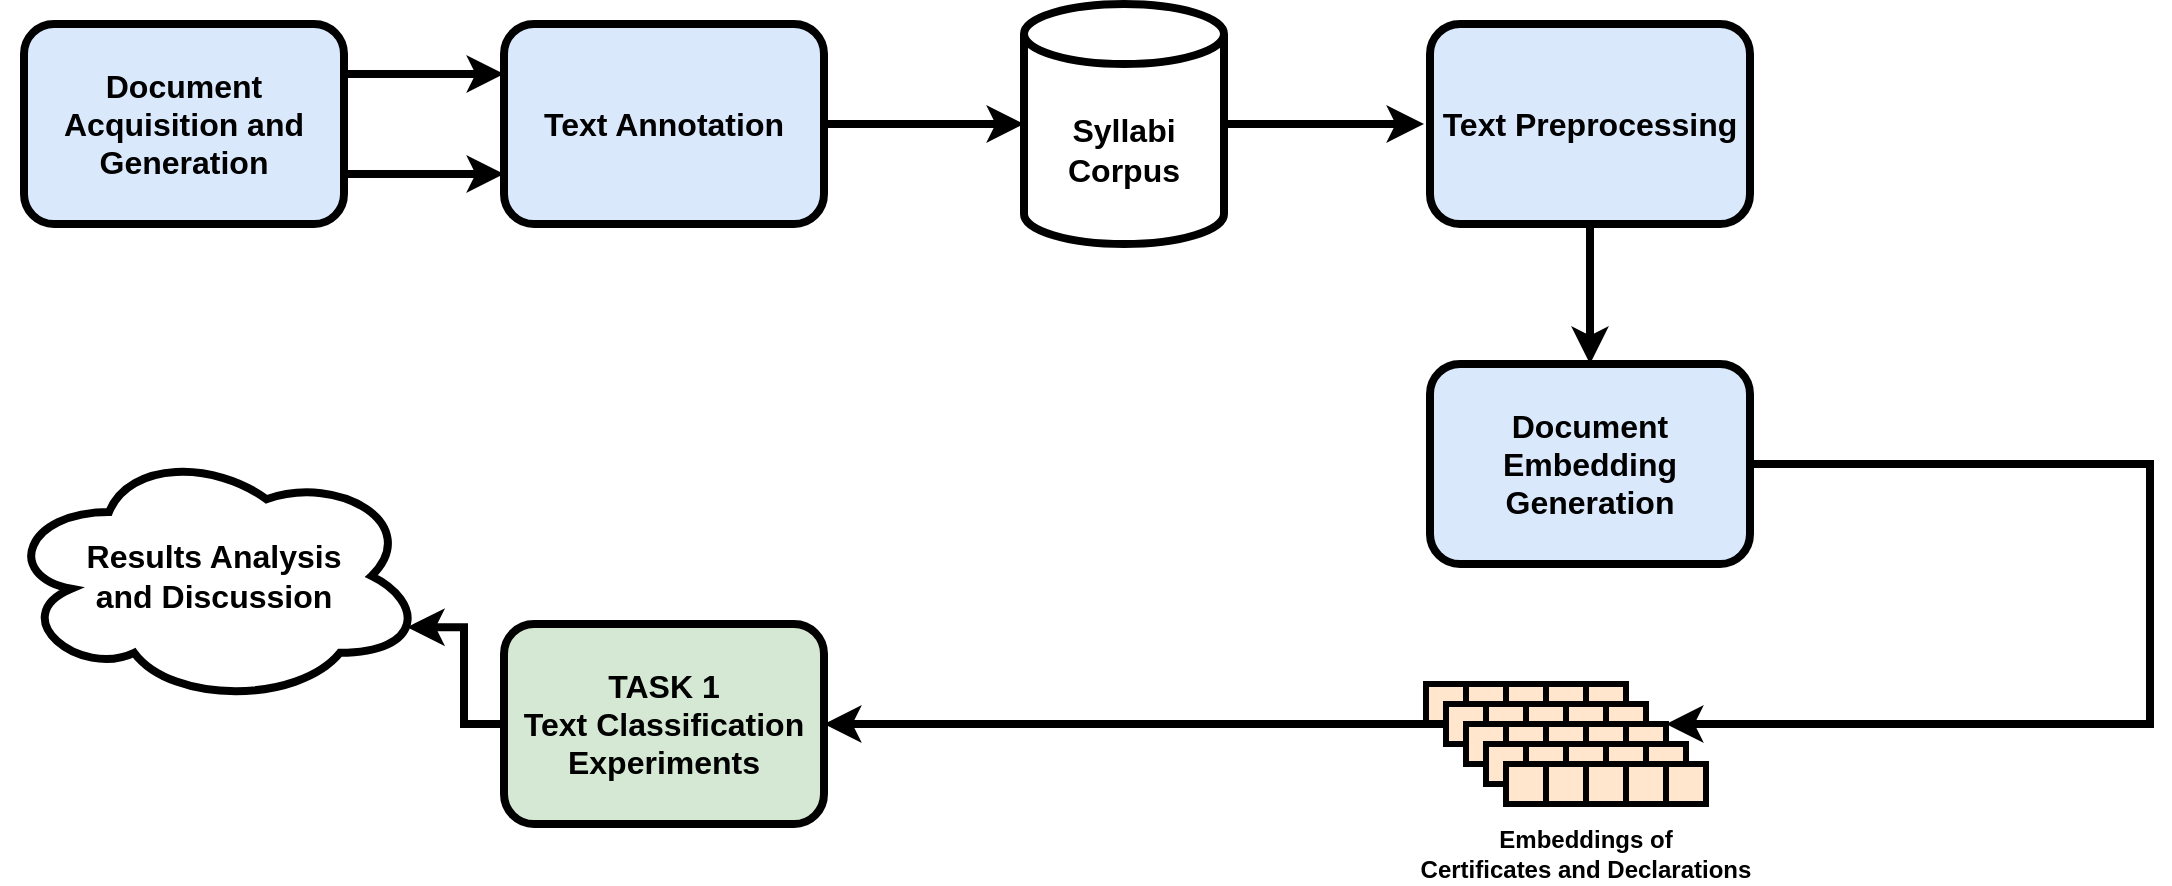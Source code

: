 <mxfile version="24.7.7">
  <diagram id="C5RBs43oDa-KdzZeNtuy" name="Page-1">
    <mxGraphModel dx="2189" dy="793" grid="1" gridSize="10" guides="1" tooltips="1" connect="1" arrows="1" fold="1" page="1" pageScale="1" pageWidth="827" pageHeight="1169" math="0" shadow="0">
      <root>
        <mxCell id="WIyWlLk6GJQsqaUBKTNV-0" />
        <mxCell id="WIyWlLk6GJQsqaUBKTNV-1" parent="WIyWlLk6GJQsqaUBKTNV-0" />
        <mxCell id="WIyWlLk6GJQsqaUBKTNV-3" value="Text Annotation" style="rounded=1;whiteSpace=wrap;html=1;fontSize=16;glass=0;strokeWidth=4;shadow=0;fillColor=#dae8fc;strokeColor=#000000;fontStyle=1" parent="WIyWlLk6GJQsqaUBKTNV-1" vertex="1">
          <mxGeometry x="180" y="120" width="160" height="100" as="geometry" />
        </mxCell>
        <mxCell id="Eif-Y_7FqQBooWfOUIWj-6" style="edgeStyle=orthogonalEdgeStyle;rounded=0;orthogonalLoop=1;jettySize=auto;html=1;strokeWidth=4;" parent="WIyWlLk6GJQsqaUBKTNV-1" source="A8sizdN1FHd-sE4lPlB5-0" edge="1">
          <mxGeometry relative="1" as="geometry">
            <mxPoint x="640" y="170" as="targetPoint" />
          </mxGeometry>
        </mxCell>
        <mxCell id="A8sizdN1FHd-sE4lPlB5-0" value="&lt;div style=&quot;font-size: 16px;&quot;&gt;Syllabi&lt;/div&gt;&lt;div style=&quot;font-size: 16px;&quot;&gt;Corpus&lt;/div&gt;" style="shape=cylinder3;whiteSpace=wrap;html=1;boundedLbl=1;backgroundOutline=1;size=15;fontSize=16;fontStyle=1;strokeWidth=4;" parent="WIyWlLk6GJQsqaUBKTNV-1" vertex="1">
          <mxGeometry x="440" y="110" width="100" height="120" as="geometry" />
        </mxCell>
        <mxCell id="Eif-Y_7FqQBooWfOUIWj-8" style="edgeStyle=orthogonalEdgeStyle;rounded=0;orthogonalLoop=1;jettySize=auto;html=1;exitX=0;exitY=0.5;exitDx=0;exitDy=0;entryX=1;entryY=0;entryDx=0;entryDy=0;strokeWidth=4;" parent="WIyWlLk6GJQsqaUBKTNV-1" source="A8sizdN1FHd-sE4lPlB5-6" target="A8sizdN1FHd-sE4lPlB5-92" edge="1">
          <mxGeometry relative="1" as="geometry">
            <Array as="points">
              <mxPoint x="1003" y="340" />
              <mxPoint x="1003" y="470" />
            </Array>
          </mxGeometry>
        </mxCell>
        <mxCell id="A8sizdN1FHd-sE4lPlB5-6" value="&lt;div&gt;Document Embedding&lt;/div&gt;&lt;div&gt;Generation&lt;br&gt;&lt;/div&gt;" style="rounded=1;whiteSpace=wrap;html=1;fontSize=16;glass=0;strokeWidth=4;shadow=0;fillColor=#dae8fc;strokeColor=#000000;fontStyle=1" parent="WIyWlLk6GJQsqaUBKTNV-1" vertex="1">
          <mxGeometry x="643" y="290" width="160" height="100" as="geometry" />
        </mxCell>
        <mxCell id="A8sizdN1FHd-sE4lPlB5-21" style="edgeStyle=orthogonalEdgeStyle;rounded=0;orthogonalLoop=1;jettySize=auto;html=1;exitX=0.5;exitY=1;exitDx=0;exitDy=0;entryX=0.5;entryY=0;entryDx=0;entryDy=0;strokeWidth=4;" parent="WIyWlLk6GJQsqaUBKTNV-1" source="A8sizdN1FHd-sE4lPlB5-16" target="A8sizdN1FHd-sE4lPlB5-6" edge="1">
          <mxGeometry relative="1" as="geometry" />
        </mxCell>
        <mxCell id="A8sizdN1FHd-sE4lPlB5-16" value="Text Preprocessing" style="rounded=1;whiteSpace=wrap;html=1;fontSize=16;glass=0;strokeWidth=4;shadow=0;fillColor=#dae8fc;strokeColor=#000000;fontStyle=1" parent="WIyWlLk6GJQsqaUBKTNV-1" vertex="1">
          <mxGeometry x="643" y="120" width="160" height="100" as="geometry" />
        </mxCell>
        <mxCell id="A8sizdN1FHd-sE4lPlB5-22" value="" style="rounded=0;whiteSpace=wrap;html=1;strokeWidth=3;fillColor=#ffe6cc;strokeColor=#000000;" parent="WIyWlLk6GJQsqaUBKTNV-1" vertex="1">
          <mxGeometry x="641" y="450" width="20" height="20" as="geometry" />
        </mxCell>
        <mxCell id="A8sizdN1FHd-sE4lPlB5-47" value="" style="rounded=0;whiteSpace=wrap;html=1;strokeWidth=3;fillColor=#ffe6cc;strokeColor=#000000;" parent="WIyWlLk6GJQsqaUBKTNV-1" vertex="1">
          <mxGeometry x="661" y="450" width="20" height="20" as="geometry" />
        </mxCell>
        <mxCell id="A8sizdN1FHd-sE4lPlB5-48" value="" style="rounded=0;whiteSpace=wrap;html=1;strokeWidth=3;fillColor=#ffe6cc;strokeColor=#000000;" parent="WIyWlLk6GJQsqaUBKTNV-1" vertex="1">
          <mxGeometry x="681" y="450" width="20" height="20" as="geometry" />
        </mxCell>
        <mxCell id="A8sizdN1FHd-sE4lPlB5-50" value="" style="rounded=0;whiteSpace=wrap;html=1;strokeWidth=3;fillColor=#ffe6cc;strokeColor=#000000;" parent="WIyWlLk6GJQsqaUBKTNV-1" vertex="1">
          <mxGeometry x="701" y="450" width="20" height="20" as="geometry" />
        </mxCell>
        <mxCell id="A8sizdN1FHd-sE4lPlB5-51" value="" style="rounded=0;whiteSpace=wrap;html=1;strokeWidth=3;fillColor=#ffe6cc;strokeColor=#000000;" parent="WIyWlLk6GJQsqaUBKTNV-1" vertex="1">
          <mxGeometry x="721" y="450" width="20" height="20" as="geometry" />
        </mxCell>
        <mxCell id="A8sizdN1FHd-sE4lPlB5-135" style="edgeStyle=orthogonalEdgeStyle;rounded=0;orthogonalLoop=1;jettySize=auto;html=1;entryX=1;entryY=0.5;entryDx=0;entryDy=0;strokeWidth=4;" parent="WIyWlLk6GJQsqaUBKTNV-1" source="A8sizdN1FHd-sE4lPlB5-83" target="A8sizdN1FHd-sE4lPlB5-129" edge="1">
          <mxGeometry relative="1" as="geometry">
            <mxPoint x="558" y="470" as="targetPoint" />
          </mxGeometry>
        </mxCell>
        <mxCell id="A8sizdN1FHd-sE4lPlB5-83" value="" style="rounded=0;whiteSpace=wrap;html=1;strokeWidth=3;fillColor=#ffe6cc;strokeColor=#000000;" parent="WIyWlLk6GJQsqaUBKTNV-1" vertex="1">
          <mxGeometry x="651" y="460" width="20" height="20" as="geometry" />
        </mxCell>
        <mxCell id="A8sizdN1FHd-sE4lPlB5-84" value="" style="rounded=0;whiteSpace=wrap;html=1;strokeWidth=3;fillColor=#ffe6cc;strokeColor=#000000;" parent="WIyWlLk6GJQsqaUBKTNV-1" vertex="1">
          <mxGeometry x="671" y="460" width="20" height="20" as="geometry" />
        </mxCell>
        <mxCell id="A8sizdN1FHd-sE4lPlB5-85" value="" style="rounded=0;whiteSpace=wrap;html=1;strokeWidth=3;fillColor=#ffe6cc;strokeColor=#000000;" parent="WIyWlLk6GJQsqaUBKTNV-1" vertex="1">
          <mxGeometry x="691" y="460" width="20" height="20" as="geometry" />
        </mxCell>
        <mxCell id="A8sizdN1FHd-sE4lPlB5-86" value="" style="rounded=0;whiteSpace=wrap;html=1;strokeWidth=3;fillColor=#ffe6cc;strokeColor=#000000;" parent="WIyWlLk6GJQsqaUBKTNV-1" vertex="1">
          <mxGeometry x="711" y="460" width="20" height="20" as="geometry" />
        </mxCell>
        <mxCell id="A8sizdN1FHd-sE4lPlB5-87" value="" style="rounded=0;whiteSpace=wrap;html=1;strokeWidth=3;fillColor=#ffe6cc;strokeColor=#000000;" parent="WIyWlLk6GJQsqaUBKTNV-1" vertex="1">
          <mxGeometry x="731" y="460" width="20" height="20" as="geometry" />
        </mxCell>
        <mxCell id="A8sizdN1FHd-sE4lPlB5-88" value="" style="rounded=0;whiteSpace=wrap;html=1;strokeWidth=3;fillColor=#ffe6cc;strokeColor=#000000;" parent="WIyWlLk6GJQsqaUBKTNV-1" vertex="1">
          <mxGeometry x="661" y="470" width="20" height="20" as="geometry" />
        </mxCell>
        <mxCell id="A8sizdN1FHd-sE4lPlB5-89" value="" style="rounded=0;whiteSpace=wrap;html=1;strokeWidth=3;fillColor=#ffe6cc;strokeColor=#000000;" parent="WIyWlLk6GJQsqaUBKTNV-1" vertex="1">
          <mxGeometry x="681" y="470" width="20" height="20" as="geometry" />
        </mxCell>
        <mxCell id="A8sizdN1FHd-sE4lPlB5-90" value="" style="rounded=0;whiteSpace=wrap;html=1;strokeWidth=3;fillColor=#ffe6cc;strokeColor=#000000;" parent="WIyWlLk6GJQsqaUBKTNV-1" vertex="1">
          <mxGeometry x="701" y="470" width="20" height="20" as="geometry" />
        </mxCell>
        <mxCell id="A8sizdN1FHd-sE4lPlB5-91" value="" style="rounded=0;whiteSpace=wrap;html=1;strokeWidth=3;fillColor=#ffe6cc;strokeColor=#000000;" parent="WIyWlLk6GJQsqaUBKTNV-1" vertex="1">
          <mxGeometry x="721" y="470" width="20" height="20" as="geometry" />
        </mxCell>
        <mxCell id="A8sizdN1FHd-sE4lPlB5-92" value="" style="rounded=0;whiteSpace=wrap;html=1;strokeWidth=3;fillColor=#ffe6cc;strokeColor=#000000;" parent="WIyWlLk6GJQsqaUBKTNV-1" vertex="1">
          <mxGeometry x="741" y="470" width="20" height="20" as="geometry" />
        </mxCell>
        <mxCell id="A8sizdN1FHd-sE4lPlB5-93" value="" style="rounded=0;whiteSpace=wrap;html=1;strokeWidth=3;fillColor=#ffe6cc;strokeColor=#000000;" parent="WIyWlLk6GJQsqaUBKTNV-1" vertex="1">
          <mxGeometry x="671" y="480" width="20" height="20" as="geometry" />
        </mxCell>
        <mxCell id="A8sizdN1FHd-sE4lPlB5-94" value="" style="rounded=0;whiteSpace=wrap;html=1;strokeWidth=3;fillColor=#ffe6cc;strokeColor=#000000;" parent="WIyWlLk6GJQsqaUBKTNV-1" vertex="1">
          <mxGeometry x="691" y="480" width="20" height="20" as="geometry" />
        </mxCell>
        <mxCell id="A8sizdN1FHd-sE4lPlB5-95" value="" style="rounded=0;whiteSpace=wrap;html=1;strokeWidth=3;fillColor=#ffe6cc;strokeColor=#000000;" parent="WIyWlLk6GJQsqaUBKTNV-1" vertex="1">
          <mxGeometry x="711" y="480" width="20" height="20" as="geometry" />
        </mxCell>
        <mxCell id="A8sizdN1FHd-sE4lPlB5-96" value="" style="rounded=0;whiteSpace=wrap;html=1;strokeWidth=3;fillColor=#ffe6cc;strokeColor=#000000;" parent="WIyWlLk6GJQsqaUBKTNV-1" vertex="1">
          <mxGeometry x="731" y="480" width="20" height="20" as="geometry" />
        </mxCell>
        <mxCell id="A8sizdN1FHd-sE4lPlB5-97" value="" style="rounded=0;whiteSpace=wrap;html=1;strokeWidth=3;fillColor=#ffe6cc;strokeColor=#000000;" parent="WIyWlLk6GJQsqaUBKTNV-1" vertex="1">
          <mxGeometry x="751" y="480" width="20" height="20" as="geometry" />
        </mxCell>
        <mxCell id="A8sizdN1FHd-sE4lPlB5-98" value="" style="rounded=0;whiteSpace=wrap;html=1;strokeWidth=3;fillColor=#ffe6cc;strokeColor=#000000;" parent="WIyWlLk6GJQsqaUBKTNV-1" vertex="1">
          <mxGeometry x="681" y="490" width="20" height="20" as="geometry" />
        </mxCell>
        <mxCell id="A8sizdN1FHd-sE4lPlB5-99" value="" style="rounded=0;whiteSpace=wrap;html=1;strokeWidth=3;fillColor=#ffe6cc;strokeColor=#000000;" parent="WIyWlLk6GJQsqaUBKTNV-1" vertex="1">
          <mxGeometry x="701" y="490" width="20" height="20" as="geometry" />
        </mxCell>
        <mxCell id="A8sizdN1FHd-sE4lPlB5-100" value="" style="rounded=0;whiteSpace=wrap;html=1;strokeWidth=3;fillColor=#ffe6cc;strokeColor=#000000;" parent="WIyWlLk6GJQsqaUBKTNV-1" vertex="1">
          <mxGeometry x="721" y="490" width="20" height="20" as="geometry" />
        </mxCell>
        <mxCell id="A8sizdN1FHd-sE4lPlB5-101" value="" style="rounded=0;whiteSpace=wrap;html=1;strokeWidth=3;fillColor=#ffe6cc;strokeColor=#000000;" parent="WIyWlLk6GJQsqaUBKTNV-1" vertex="1">
          <mxGeometry x="741" y="490" width="20" height="20" as="geometry" />
        </mxCell>
        <mxCell id="A8sizdN1FHd-sE4lPlB5-102" value="" style="rounded=0;whiteSpace=wrap;html=1;strokeWidth=3;fillColor=#ffe6cc;strokeColor=#000000;" parent="WIyWlLk6GJQsqaUBKTNV-1" vertex="1">
          <mxGeometry x="761" y="490" width="20" height="20" as="geometry" />
        </mxCell>
        <mxCell id="A8sizdN1FHd-sE4lPlB5-129" value="&lt;div&gt;TASK 1&lt;/div&gt;&lt;div&gt;Text Classification&lt;/div&gt;&lt;div&gt;Experiments&lt;br&gt;&lt;/div&gt;" style="rounded=1;whiteSpace=wrap;html=1;fontSize=16;glass=0;strokeWidth=4;shadow=0;fillColor=#d5e8d4;strokeColor=#000000;fontStyle=1" parent="WIyWlLk6GJQsqaUBKTNV-1" vertex="1">
          <mxGeometry x="180" y="420" width="160" height="100" as="geometry" />
        </mxCell>
        <mxCell id="A8sizdN1FHd-sE4lPlB5-130" value="&lt;div style=&quot;font-size: 12px;&quot;&gt;&lt;font style=&quot;font-size: 12px;&quot;&gt;Embeddings of&lt;/font&gt;&lt;/div&gt;&lt;div style=&quot;font-size: 12px;&quot;&gt;&lt;font style=&quot;font-size: 12px;&quot;&gt;Certificates and Declarations&lt;font style=&quot;font-size: 12px;&quot;&gt;&lt;br&gt;&lt;/font&gt;&lt;/font&gt;&lt;/div&gt;" style="text;html=1;strokeColor=none;fillColor=none;align=center;verticalAlign=middle;whiteSpace=wrap;rounded=0;fontSize=16;fontStyle=1" parent="WIyWlLk6GJQsqaUBKTNV-1" vertex="1">
          <mxGeometry x="611" y="520" width="220" height="30" as="geometry" />
        </mxCell>
        <mxCell id="A8sizdN1FHd-sE4lPlB5-141" value="&lt;div style=&quot;font-size: 16px;&quot;&gt;Results Analysis&lt;/div&gt;&lt;div style=&quot;font-size: 16px;&quot;&gt;and Discussion&lt;br style=&quot;font-size: 16px;&quot;&gt;&lt;/div&gt;" style="ellipse;shape=cloud;whiteSpace=wrap;html=1;strokeWidth=4;fontSize=16;fontStyle=1" parent="WIyWlLk6GJQsqaUBKTNV-1" vertex="1">
          <mxGeometry x="-70" y="332" width="210" height="128" as="geometry" />
        </mxCell>
        <mxCell id="Eif-Y_7FqQBooWfOUIWj-2" style="edgeStyle=orthogonalEdgeStyle;rounded=0;orthogonalLoop=1;jettySize=auto;html=1;exitX=1;exitY=0.25;exitDx=0;exitDy=0;entryX=0;entryY=0.25;entryDx=0;entryDy=0;strokeWidth=4;" parent="WIyWlLk6GJQsqaUBKTNV-1" source="A8sizdN1FHd-sE4lPlB5-146" target="WIyWlLk6GJQsqaUBKTNV-3" edge="1">
          <mxGeometry relative="1" as="geometry" />
        </mxCell>
        <mxCell id="Eif-Y_7FqQBooWfOUIWj-3" style="edgeStyle=orthogonalEdgeStyle;rounded=0;orthogonalLoop=1;jettySize=auto;html=1;exitX=1;exitY=0.75;exitDx=0;exitDy=0;entryX=0;entryY=0.75;entryDx=0;entryDy=0;strokeWidth=4;" parent="WIyWlLk6GJQsqaUBKTNV-1" source="A8sizdN1FHd-sE4lPlB5-146" target="WIyWlLk6GJQsqaUBKTNV-3" edge="1">
          <mxGeometry relative="1" as="geometry" />
        </mxCell>
        <mxCell id="A8sizdN1FHd-sE4lPlB5-146" value="&lt;div&gt;Document Acquisition and Generation&lt;/div&gt;" style="rounded=1;whiteSpace=wrap;html=1;fontSize=16;glass=0;strokeWidth=4;shadow=0;fillColor=#dae8fc;strokeColor=#000000;fontStyle=1" parent="WIyWlLk6GJQsqaUBKTNV-1" vertex="1">
          <mxGeometry x="-60" y="120" width="160" height="100" as="geometry" />
        </mxCell>
        <mxCell id="Eif-Y_7FqQBooWfOUIWj-4" style="edgeStyle=orthogonalEdgeStyle;rounded=0;orthogonalLoop=1;jettySize=auto;html=1;exitX=1;exitY=0.5;exitDx=0;exitDy=0;entryX=0;entryY=0.5;entryDx=0;entryDy=0;entryPerimeter=0;strokeWidth=4;" parent="WIyWlLk6GJQsqaUBKTNV-1" source="WIyWlLk6GJQsqaUBKTNV-3" target="A8sizdN1FHd-sE4lPlB5-0" edge="1">
          <mxGeometry relative="1" as="geometry" />
        </mxCell>
        <mxCell id="Eif-Y_7FqQBooWfOUIWj-11" style="edgeStyle=orthogonalEdgeStyle;rounded=0;orthogonalLoop=1;jettySize=auto;html=1;entryX=0.96;entryY=0.7;entryDx=0;entryDy=0;entryPerimeter=0;strokeWidth=4;" parent="WIyWlLk6GJQsqaUBKTNV-1" source="A8sizdN1FHd-sE4lPlB5-129" target="A8sizdN1FHd-sE4lPlB5-141" edge="1">
          <mxGeometry relative="1" as="geometry" />
        </mxCell>
      </root>
    </mxGraphModel>
  </diagram>
</mxfile>
